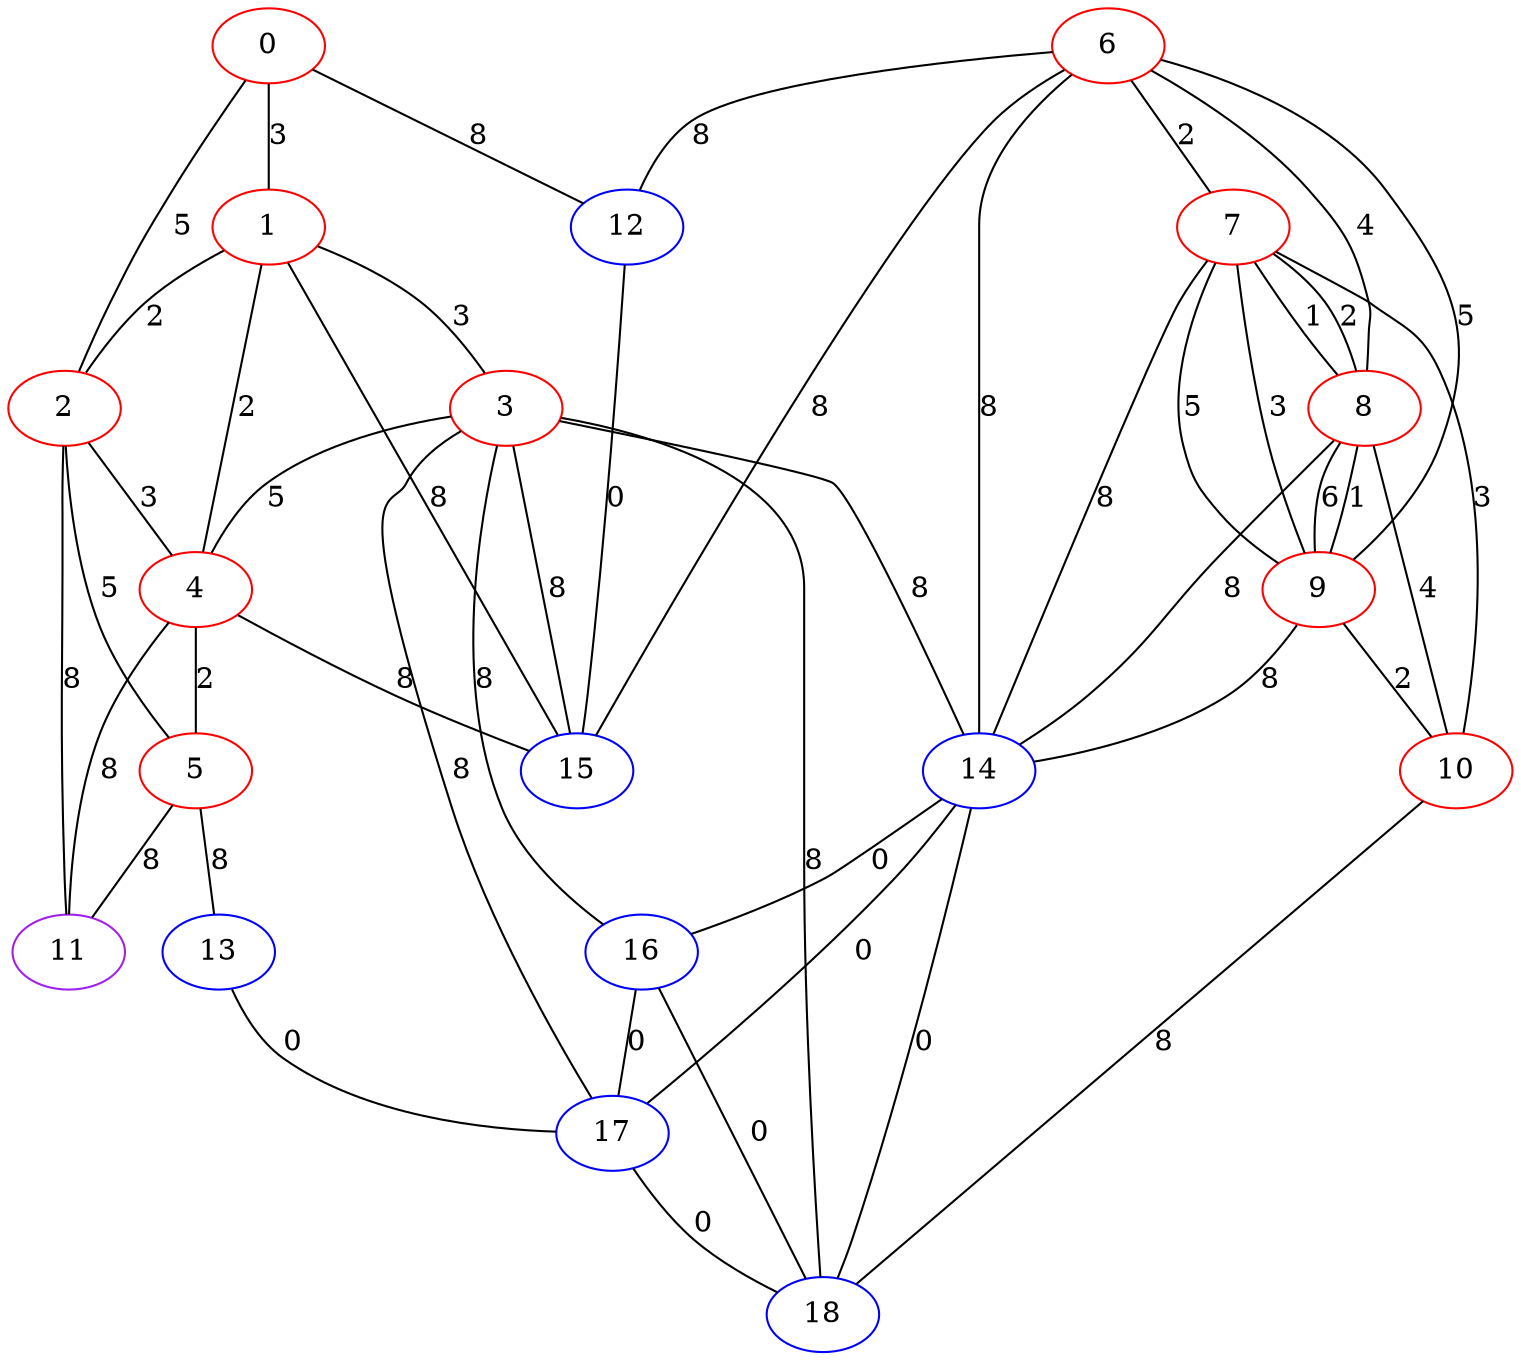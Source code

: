 graph "" {
0 [color=red, weight=1];
1 [color=red, weight=1];
2 [color=red, weight=1];
3 [color=red, weight=1];
4 [color=red, weight=1];
5 [color=red, weight=1];
6 [color=red, weight=1];
7 [color=red, weight=1];
8 [color=red, weight=1];
9 [color=red, weight=1];
10 [color=red, weight=1];
11 [color=purple, weight=4];
12 [color=blue, weight=3];
13 [color=blue, weight=3];
14 [color=blue, weight=3];
15 [color=blue, weight=3];
16 [color=blue, weight=3];
17 [color=blue, weight=3];
18 [color=blue, weight=3];
0 -- 1  [key=0, label=3];
0 -- 2  [key=0, label=5];
0 -- 12  [key=0, label=8];
1 -- 2  [key=0, label=2];
1 -- 3  [key=0, label=3];
1 -- 4  [key=0, label=2];
1 -- 15  [key=0, label=8];
2 -- 11  [key=0, label=8];
2 -- 4  [key=0, label=3];
2 -- 5  [key=0, label=5];
3 -- 4  [key=0, label=5];
3 -- 14  [key=0, label=8];
3 -- 15  [key=0, label=8];
3 -- 16  [key=0, label=8];
3 -- 17  [key=0, label=8];
3 -- 18  [key=0, label=8];
4 -- 5  [key=0, label=2];
4 -- 11  [key=0, label=8];
4 -- 15  [key=0, label=8];
5 -- 11  [key=0, label=8];
5 -- 13  [key=0, label=8];
6 -- 7  [key=0, label=2];
6 -- 8  [key=0, label=4];
6 -- 9  [key=0, label=5];
6 -- 12  [key=0, label=8];
6 -- 14  [key=0, label=8];
6 -- 15  [key=0, label=8];
7 -- 8  [key=0, label=1];
7 -- 8  [key=1, label=2];
7 -- 9  [key=0, label=5];
7 -- 9  [key=1, label=3];
7 -- 10  [key=0, label=3];
7 -- 14  [key=0, label=8];
8 -- 9  [key=0, label=6];
8 -- 9  [key=1, label=1];
8 -- 10  [key=0, label=4];
8 -- 14  [key=0, label=8];
9 -- 10  [key=0, label=2];
9 -- 14  [key=0, label=8];
10 -- 18  [key=0, label=8];
12 -- 15  [key=0, label=0];
13 -- 17  [key=0, label=0];
14 -- 16  [key=0, label=0];
14 -- 17  [key=0, label=0];
14 -- 18  [key=0, label=0];
16 -- 17  [key=0, label=0];
16 -- 18  [key=0, label=0];
17 -- 18  [key=0, label=0];
}
